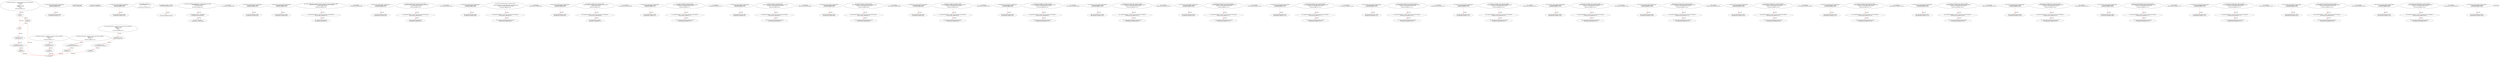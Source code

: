 digraph  {
13 [label="2_ function mul(uint256 a, uint256 b) internal pure returns (uint256) {\n    if (a == 0) {\n      return 0;\n    }\n    uint256 c = a * b;\n    assert(c / a == b);\n    return c;\n  }\n13-function_definition-3-10", method="mul(uint256 a,uint256 b)", type_label=function_definition];
30 [label="3_ if_a == 0\n30-if-4-6", method="mul(uint256 a,uint256 b)", type_label=if];
1393 [label="3_ end_if", method="mul(uint256 a,uint256 b)", type_label=end_if];
35 [label="4_ return 0;\n35-return-5-5", method="mul(uint256 a,uint256 b)", type_label=return];
37 [label="6_ uint256 c = a * b;\n37-new_variable-7-7", method="mul(uint256 a,uint256 b)", type_label=new_variable];
45 [label="7_ assert(c / a == b);\n45-expression_statement-8-8", method="mul(uint256 a,uint256 b)", type_label=expression_statement];
54 [label="8_ return c;\n54-return-9-9", method="mul(uint256 a,uint256 b)", type_label=return];
56 [label="10_ function div(uint256 a, uint256 b) internal pure returns (uint256) {\n    uint256 c = a / b;\n    return c;\n  }\n56-function_definition-11-14", method="div(uint256 a,uint256 b)", type_label=function_definition];
73 [label="11_ uint256 c = a / b;\n73-new_variable-12-12", method="div(uint256 a,uint256 b)", type_label=new_variable];
81 [label="12_ return c;\n81-return-13-13", method="div(uint256 a,uint256 b)", type_label=return];
83 [label="14_ function sub(uint256 a, uint256 b) internal pure returns (uint256) {\n    assert(b <= a);\n    return a - b;\n  }\n83-function_definition-15-18", method="sub(uint256 a,uint256 b)", type_label=function_definition];
100 [label="15_ assert(b <= a);\n100-expression_statement-16-16", method="sub(uint256 a,uint256 b)", type_label=expression_statement];
107 [label="16_ return a - b;\n107-return-17-17", method="sub(uint256 a,uint256 b)", type_label=return];
111 [label="18_ function add(uint256 a, uint256 b) internal pure returns (uint256) {\n    uint256 c = a + b;\n    assert(c >= a);\n    return c;\n  }\n111-function_definition-19-23", method="add(uint256 a,uint256 b)", type_label=function_definition];
128 [label="19_ uint256 c = a + b;\n128-new_variable-20-20", method="add(uint256 a,uint256 b)", type_label=new_variable];
136 [label="20_ assert(c >= a);\n136-expression_statement-21-21", method="add(uint256 a,uint256 b)", type_label=expression_statement];
143 [label="21_ return c;\n143-return-22-22", method="add(uint256 a,uint256 b)", type_label=return];
148 [label="25_ function bug_unchk_send24() payable public{\n      msg.sender.transfer(1 ether);}\n148-function_definition-26-27", method="bug_unchk_send24()", type_label=function_definition];
153 [label="26_ msg.sender.transfer(1 ether);\n153-expression_statement-27-27", method="bug_unchk_send24()", type_label=expression_statement];
163 [label="27_ address public owner;\n163-new_variable-28-28", method="", type_label=new_variable];
170 [label="29_ owner = msg.sender;\n170-expression_statement-30-30", method="", type_label=expression_statement];
176 [label="31_ function bug_unchk_send5() payable public{\n      msg.sender.transfer(1 ether);}\n176-function_definition-32-33", method="bug_unchk_send5()", type_label=function_definition];
181 [label="32_ msg.sender.transfer(1 ether);\n181-expression_statement-33-33", method="bug_unchk_send5()", type_label=expression_statement];
191 [label="33_ modifier onlyOwner {\n        require(msg.sender == owner);\n        _;\n    }\n191-expression_statement-34-37", method="", type_label=expression_statement];
194 [label="34_ require(msg.sender == owner);\n194-expression_statement-35-35", method="", type_label=expression_statement];
203 [label="35_ _;\n203-expression_statement-36-36", method="", type_label=expression_statement];
205 [label="37_ function transferOwnership(address newOwner) onlyOwner public {\n        require(newOwner != address(0));\n        owner = newOwner;\n    }\n205-function_definition-38-41", method="transferOwnership(address newOwner)", type_label=function_definition];
211 [label="37_ onlyOwner\n211-expression_statement-38-38", method="transferOwnership(address newOwner)", type_label=expression_statement];
215 [label="38_ require(newOwner != address(0));\n215-expression_statement-39-39", method="transferOwnership(address newOwner)", type_label=expression_statement];
224 [label="39_ owner = newOwner;\n224-expression_statement-40-40", method="transferOwnership(address newOwner)", type_label=expression_statement];
228 [label="41_ function bug_unchk_send15() payable public{\n      msg.sender.transfer(1 ether);}\n228-function_definition-42-43", method="bug_unchk_send15()", type_label=function_definition];
233 [label="42_ msg.sender.transfer(1 ether);\n233-expression_statement-43-43", method="bug_unchk_send15()", type_label=expression_statement];
253 [label="46_ function bug_unchk_send28() payable public{\n      msg.sender.transfer(1 ether);}\n253-function_definition-47-48", method="bug_unchk_send28()", type_label=function_definition];
258 [label="47_ msg.sender.transfer(1 ether);\n258-expression_statement-48-48", method="bug_unchk_send28()", type_label=expression_statement];
268 [label="48_ function withdrawForUser(address payable _address,uint amount) onlyOwner public{\n        require(msg.sender == owner, \"only owner can use this method\");\n        _address.transfer(amount);\n    }\n268-function_definition-49-52", method="withdrawForUser(address payable _address,uint amount)", type_label=function_definition];
278 [label="48_ onlyOwner\n278-expression_statement-49-49", method="withdrawForUser(address payable _address,uint amount)", type_label=expression_statement];
282 [label="49_ require(msg.sender == owner, \"only owner can use this method\");\n282-expression_statement-50-50", method="withdrawForUser(address payable _address,uint amount)", type_label=expression_statement];
294 [label="50_ _address.transfer(amount);\n294-expression_statement-51-51", method="withdrawForUser(address payable _address,uint amount)", type_label=expression_statement];
301 [label="52_ function bug_unchk_send21() payable public{\n      msg.sender.transfer(1 ether);}\n301-function_definition-53-54", method="bug_unchk_send21()", type_label=function_definition];
306 [label="53_ msg.sender.transfer(1 ether);\n306-expression_statement-54-54", method="bug_unchk_send21()", type_label=expression_statement];
316 [label="54_ function moveBrick(uint amount) onlyOwner public{\n        require(msg.sender == owner, \"only owner can use this method\"); \n        msg.sender.transfer(amount);\n    }\n316-function_definition-55-58", method="moveBrick(uint amount)", type_label=function_definition];
322 [label="54_ onlyOwner\n322-expression_statement-55-55", method="moveBrick(uint amount)", type_label=expression_statement];
326 [label="55_ require(msg.sender == owner, \"only owner can use this method\");\n326-expression_statement-56-56", method="moveBrick(uint amount)", type_label=expression_statement];
338 [label="56_ msg.sender.transfer(amount);\n338-expression_statement-57-57", method="moveBrick(uint amount)", type_label=expression_statement];
347 [label="58_ function bug_unchk_send10() payable public{\n      msg.sender.transfer(1 ether);}\n347-function_definition-59-60", method="bug_unchk_send10()", type_label=function_definition];
352 [label="59_ msg.sender.transfer(1 ether);\n352-expression_statement-60-60", method="bug_unchk_send10()", type_label=expression_statement];
362 [label="60_ function moveBrickContracts() onlyOwner public\n    {\n        require(msg.sender == owner, \"only owner can use this method\"); \n        msg.sender.transfer(address(this).balance);\n    }\n362-function_definition-61-65", method="moveBrickContracts()", type_label=function_definition];
364 [label="60_ onlyOwner\n364-expression_statement-61-61", method="moveBrickContracts()", type_label=expression_statement];
368 [label="62_ require(msg.sender == owner, \"only owner can use this method\");\n368-expression_statement-63-63", method="moveBrickContracts()", type_label=expression_statement];
380 [label="63_ msg.sender.transfer(address(this).balance);\n380-expression_statement-64-64", method="moveBrickContracts()", type_label=expression_statement];
393 [label="65_ function bug_unchk_send22() payable public{\n      msg.sender.transfer(1 ether);}\n393-function_definition-66-67", method="bug_unchk_send22()", type_label=function_definition];
398 [label="66_ msg.sender.transfer(1 ether);\n398-expression_statement-67-67", method="bug_unchk_send22()", type_label=expression_statement];
408 [label="67_ function moveBrickClear() onlyOwner public {\n        require(msg.sender == owner, \"only owner can use this method\"); \n        selfdestruct(msg.sender);\n    }\n408-function_definition-68-71", method="moveBrickClear()", type_label=function_definition];
410 [label="67_ onlyOwner\n410-expression_statement-68-68", method="moveBrickClear()", type_label=expression_statement];
414 [label="68_ require(msg.sender == owner, \"only owner can use this method\");\n414-expression_statement-69-69", method="moveBrickClear()", type_label=expression_statement];
426 [label="69_ selfdestruct(msg.sender);\n426-expression_statement-70-70", method="moveBrickClear()", type_label=expression_statement];
433 [label="71_ function bug_unchk_send12() payable public{\n      msg.sender.transfer(1 ether);}\n433-function_definition-72-73", method="bug_unchk_send12()", type_label=function_definition];
438 [label="72_ msg.sender.transfer(1 ether);\n438-expression_statement-73-73", method="bug_unchk_send12()", type_label=expression_statement];
448 [label="73_ function joinFlexible() onlyOwner public{\n        require(msg.sender == owner, \"only owner can use this method\"); \n        msg.sender.transfer(address(this).balance);\n    }\n448-function_definition-74-77", method="joinFlexible()", type_label=function_definition];
450 [label="73_ onlyOwner\n450-expression_statement-74-74", method="joinFlexible()", type_label=expression_statement];
454 [label="74_ require(msg.sender == owner, \"only owner can use this method\");\n454-expression_statement-75-75", method="joinFlexible()", type_label=expression_statement];
466 [label="75_ msg.sender.transfer(address(this).balance);\n466-expression_statement-76-76", method="joinFlexible()", type_label=expression_statement];
479 [label="77_ function bug_unchk_send11() payable public{\n      msg.sender.transfer(1 ether);}\n479-function_definition-78-79", method="bug_unchk_send11()", type_label=function_definition];
484 [label="78_ msg.sender.transfer(1 ether);\n484-expression_statement-79-79", method="bug_unchk_send11()", type_label=expression_statement];
494 [label="79_ function joinFixed() onlyOwner public{\n        require(msg.sender == owner, \"only owner can use this method\"); \n        msg.sender.transfer(address(this).balance);\n    }\n494-function_definition-80-83", method="joinFixed()", type_label=function_definition];
496 [label="79_ onlyOwner\n496-expression_statement-80-80", method="joinFixed()", type_label=expression_statement];
500 [label="80_ require(msg.sender == owner, \"only owner can use this method\");\n500-expression_statement-81-81", method="joinFixed()", type_label=expression_statement];
512 [label="81_ msg.sender.transfer(address(this).balance);\n512-expression_statement-82-82", method="joinFixed()", type_label=expression_statement];
525 [label="83_ function bug_unchk_send1() payable public{\n      msg.sender.transfer(1 ether);}\n525-function_definition-84-85", method="bug_unchk_send1()", type_label=function_definition];
530 [label="84_ msg.sender.transfer(1 ether);\n530-expression_statement-85-85", method="bug_unchk_send1()", type_label=expression_statement];
540 [label="85_ function staticBonus() onlyOwner public{\n        require(msg.sender == owner, \"only owner can use this method\"); \n        msg.sender.transfer(address(this).balance);\n    }\n540-function_definition-86-89", method="staticBonus()", type_label=function_definition];
542 [label="85_ onlyOwner\n542-expression_statement-86-86", method="staticBonus()", type_label=expression_statement];
546 [label="86_ require(msg.sender == owner, \"only owner can use this method\");\n546-expression_statement-87-87", method="staticBonus()", type_label=expression_statement];
558 [label="87_ msg.sender.transfer(address(this).balance);\n558-expression_statement-88-88", method="staticBonus()", type_label=expression_statement];
571 [label="89_ function bug_unchk_send2() payable public{\n      msg.sender.transfer(1 ether);}\n571-function_definition-90-91", method="bug_unchk_send2()", type_label=function_definition];
576 [label="90_ msg.sender.transfer(1 ether);\n576-expression_statement-91-91", method="bug_unchk_send2()", type_label=expression_statement];
586 [label="91_ function activeBonus() onlyOwner public{\n        require(msg.sender == owner, \"only owner can use this method\"); \n        msg.sender.transfer(address(this).balance);\n    }\n586-function_definition-92-95", method="activeBonus()", type_label=function_definition];
588 [label="91_ onlyOwner\n588-expression_statement-92-92", method="activeBonus()", type_label=expression_statement];
592 [label="92_ require(msg.sender == owner, \"only owner can use this method\");\n592-expression_statement-93-93", method="activeBonus()", type_label=expression_statement];
604 [label="93_ msg.sender.transfer(address(this).balance);\n604-expression_statement-94-94", method="activeBonus()", type_label=expression_statement];
617 [label="95_ function bug_unchk_send17() payable public{\n      msg.sender.transfer(1 ether);}\n617-function_definition-96-97", method="bug_unchk_send17()", type_label=function_definition];
622 [label="96_ msg.sender.transfer(1 ether);\n622-expression_statement-97-97", method="bug_unchk_send17()", type_label=expression_statement];
632 [label="97_ function teamAddBonus() onlyOwner public{\n        require(msg.sender == owner, \"only owner can use this method\"); \n        msg.sender.transfer(address(this).balance);\n    }\n632-function_definition-98-101", method="teamAddBonus()", type_label=function_definition];
634 [label="97_ onlyOwner\n634-expression_statement-98-98", method="teamAddBonus()", type_label=expression_statement];
638 [label="98_ require(msg.sender == owner, \"only owner can use this method\");\n638-expression_statement-99-99", method="teamAddBonus()", type_label=expression_statement];
650 [label="99_ msg.sender.transfer(address(this).balance);\n650-expression_statement-100-100", method="teamAddBonus()", type_label=expression_statement];
663 [label="101_ function bug_unchk_send3() payable public{\n      msg.sender.transfer(1 ether);}\n663-function_definition-102-103", method="bug_unchk_send3()", type_label=function_definition];
668 [label="102_ msg.sender.transfer(1 ether);\n668-expression_statement-103-103", method="bug_unchk_send3()", type_label=expression_statement];
678 [label="103_ function staticBonusCacl() onlyOwner public{\n        require(msg.sender == owner, \"only owner can use this method\"); \n        msg.sender.transfer(address(this).balance);\n    }\n678-function_definition-104-107", method="staticBonusCacl()", type_label=function_definition];
680 [label="103_ onlyOwner\n680-expression_statement-104-104", method="staticBonusCacl()", type_label=expression_statement];
684 [label="104_ require(msg.sender == owner, \"only owner can use this method\");\n684-expression_statement-105-105", method="staticBonusCacl()", type_label=expression_statement];
696 [label="105_ msg.sender.transfer(address(this).balance);\n696-expression_statement-106-106", method="staticBonusCacl()", type_label=expression_statement];
709 [label="107_ function bug_unchk_send9() payable public{\n      msg.sender.transfer(1 ether);}\n709-function_definition-108-109", method="bug_unchk_send9()", type_label=function_definition];
714 [label="108_ msg.sender.transfer(1 ether);\n714-expression_statement-109-109", method="bug_unchk_send9()", type_label=expression_statement];
724 [label="109_ function activeBonusCacl_1() onlyOwner public{\n        require(msg.sender == owner, \"only owner can use this method\"); \n        msg.sender.transfer(address(this).balance);\n    }\n724-function_definition-110-113", method="activeBonusCacl_1()", type_label=function_definition];
726 [label="109_ onlyOwner\n726-expression_statement-110-110", method="activeBonusCacl_1()", type_label=expression_statement];
730 [label="110_ require(msg.sender == owner, \"only owner can use this method\");\n730-expression_statement-111-111", method="activeBonusCacl_1()", type_label=expression_statement];
742 [label="111_ msg.sender.transfer(address(this).balance);\n742-expression_statement-112-112", method="activeBonusCacl_1()", type_label=expression_statement];
755 [label="113_ function bug_unchk_send25() payable public{\n      msg.sender.transfer(1 ether);}\n755-function_definition-114-115", method="bug_unchk_send25()", type_label=function_definition];
760 [label="114_ msg.sender.transfer(1 ether);\n760-expression_statement-115-115", method="bug_unchk_send25()", type_label=expression_statement];
770 [label="115_ function activeBonusCacl_2() onlyOwner public{\n        require(msg.sender == owner, \"only owner can use this method\"); \n        msg.sender.transfer(address(this).balance);\n    }\n770-function_definition-116-119", method="activeBonusCacl_2()", type_label=function_definition];
772 [label="115_ onlyOwner\n772-expression_statement-116-116", method="activeBonusCacl_2()", type_label=expression_statement];
776 [label="116_ require(msg.sender == owner, \"only owner can use this method\");\n776-expression_statement-117-117", method="activeBonusCacl_2()", type_label=expression_statement];
788 [label="117_ msg.sender.transfer(address(this).balance);\n788-expression_statement-118-118", method="activeBonusCacl_2()", type_label=expression_statement];
801 [label="119_ function bug_unchk_send19() payable public{\n      msg.sender.transfer(1 ether);}\n801-function_definition-120-121", method="bug_unchk_send19()", type_label=function_definition];
806 [label="120_ msg.sender.transfer(1 ether);\n806-expression_statement-121-121", method="bug_unchk_send19()", type_label=expression_statement];
816 [label="121_ function activeBonusCacl_3() onlyOwner public{\n        require(msg.sender == owner, \"only owner can use this method\"); \n        msg.sender.transfer(address(this).balance);\n    }\n816-function_definition-122-125", method="activeBonusCacl_3()", type_label=function_definition];
818 [label="121_ onlyOwner\n818-expression_statement-122-122", method="activeBonusCacl_3()", type_label=expression_statement];
822 [label="122_ require(msg.sender == owner, \"only owner can use this method\");\n822-expression_statement-123-123", method="activeBonusCacl_3()", type_label=expression_statement];
834 [label="123_ msg.sender.transfer(address(this).balance);\n834-expression_statement-124-124", method="activeBonusCacl_3()", type_label=expression_statement];
847 [label="125_ function bug_unchk_send26() payable public{\n      msg.sender.transfer(1 ether);}\n847-function_definition-126-127", method="bug_unchk_send26()", type_label=function_definition];
852 [label="126_ msg.sender.transfer(1 ether);\n852-expression_statement-127-127", method="bug_unchk_send26()", type_label=expression_statement];
862 [label="127_ function activeBonusCacl_4() onlyOwner public{\n        require(msg.sender == owner, \"only owner can use this method\"); \n        msg.sender.transfer(address(this).balance);\n    }\n862-function_definition-128-131", method="activeBonusCacl_4()", type_label=function_definition];
864 [label="127_ onlyOwner\n864-expression_statement-128-128", method="activeBonusCacl_4()", type_label=expression_statement];
868 [label="128_ require(msg.sender == owner, \"only owner can use this method\");\n868-expression_statement-129-129", method="activeBonusCacl_4()", type_label=expression_statement];
880 [label="129_ msg.sender.transfer(address(this).balance);\n880-expression_statement-130-130", method="activeBonusCacl_4()", type_label=expression_statement];
893 [label="131_ function bug_unchk_send20() payable public{\n      msg.sender.transfer(1 ether);}\n893-function_definition-132-133", method="bug_unchk_send20()", type_label=function_definition];
898 [label="132_ msg.sender.transfer(1 ether);\n898-expression_statement-133-133", method="bug_unchk_send20()", type_label=expression_statement];
908 [label="133_ function activeBonusCacl_5() onlyOwner public{\n        require(msg.sender == owner, \"only owner can use this method\"); \n        msg.sender.transfer(address(this).balance);\n    }\n908-function_definition-134-137", method="activeBonusCacl_5()", type_label=function_definition];
910 [label="133_ onlyOwner\n910-expression_statement-134-134", method="activeBonusCacl_5()", type_label=expression_statement];
914 [label="134_ require(msg.sender == owner, \"only owner can use this method\");\n914-expression_statement-135-135", method="activeBonusCacl_5()", type_label=expression_statement];
926 [label="135_ msg.sender.transfer(address(this).balance);\n926-expression_statement-136-136", method="activeBonusCacl_5()", type_label=expression_statement];
939 [label="137_ function bug_unchk_send32() payable public{\n      msg.sender.transfer(1 ether);}\n939-function_definition-138-139", method="bug_unchk_send32()", type_label=function_definition];
944 [label="138_ msg.sender.transfer(1 ether);\n944-expression_statement-139-139", method="bug_unchk_send32()", type_label=expression_statement];
954 [label="139_ function activeBonusCacl_6() onlyOwner public{\n        require(msg.sender == owner, \"only owner can use this method\"); \n        msg.sender.transfer(address(this).balance);\n    }\n954-function_definition-140-143", method="activeBonusCacl_6()", type_label=function_definition];
956 [label="139_ onlyOwner\n956-expression_statement-140-140", method="activeBonusCacl_6()", type_label=expression_statement];
960 [label="140_ require(msg.sender == owner, \"only owner can use this method\");\n960-expression_statement-141-141", method="activeBonusCacl_6()", type_label=expression_statement];
972 [label="141_ msg.sender.transfer(address(this).balance);\n972-expression_statement-142-142", method="activeBonusCacl_6()", type_label=expression_statement];
985 [label="143_ function bug_unchk_send4() payable public{\n      msg.sender.transfer(1 ether);}\n985-function_definition-144-145", method="bug_unchk_send4()", type_label=function_definition];
990 [label="144_ msg.sender.transfer(1 ether);\n990-expression_statement-145-145", method="bug_unchk_send4()", type_label=expression_statement];
1000 [label="145_ function activeBonusCacl_7() onlyOwner public{\n        require(msg.sender == owner, \"only owner can use this method\"); \n        msg.sender.transfer(address(this).balance);\n    }\n1000-function_definition-146-149", method="activeBonusCacl_7()", type_label=function_definition];
1002 [label="145_ onlyOwner\n1002-expression_statement-146-146", method="activeBonusCacl_7()", type_label=expression_statement];
1006 [label="146_ require(msg.sender == owner, \"only owner can use this method\");\n1006-expression_statement-147-147", method="activeBonusCacl_7()", type_label=expression_statement];
1018 [label="147_ msg.sender.transfer(address(this).balance);\n1018-expression_statement-148-148", method="activeBonusCacl_7()", type_label=expression_statement];
1031 [label="149_ function bug_unchk_send7() payable public{\n      msg.sender.transfer(1 ether);}\n1031-function_definition-150-151", method="bug_unchk_send7()", type_label=function_definition];
1036 [label="150_ msg.sender.transfer(1 ether);\n1036-expression_statement-151-151", method="bug_unchk_send7()", type_label=expression_statement];
1046 [label="151_ function activeBonusCacl_8() onlyOwner public{\n        require(msg.sender == owner, \"only owner can use this method\"); \n        msg.sender.transfer(address(this).balance);\n    }\n1046-function_definition-152-155", method="activeBonusCacl_8()", type_label=function_definition];
1048 [label="151_ onlyOwner\n1048-expression_statement-152-152", method="activeBonusCacl_8()", type_label=expression_statement];
1052 [label="152_ require(msg.sender == owner, \"only owner can use this method\");\n1052-expression_statement-153-153", method="activeBonusCacl_8()", type_label=expression_statement];
1064 [label="153_ msg.sender.transfer(address(this).balance);\n1064-expression_statement-154-154", method="activeBonusCacl_8()", type_label=expression_statement];
1077 [label="155_ function bug_unchk_send23() payable public{\n      msg.sender.transfer(1 ether);}\n1077-function_definition-156-157", method="bug_unchk_send23()", type_label=function_definition];
1082 [label="156_ msg.sender.transfer(1 ether);\n1082-expression_statement-157-157", method="bug_unchk_send23()", type_label=expression_statement];
1092 [label="157_ function activeBonusCacl_9() onlyOwner public{\n        require(msg.sender == owner, \"only owner can use this method\"); \n        msg.sender.transfer(address(this).balance);\n    }\n1092-function_definition-158-161", method="activeBonusCacl_9()", type_label=function_definition];
1094 [label="157_ onlyOwner\n1094-expression_statement-158-158", method="activeBonusCacl_9()", type_label=expression_statement];
1098 [label="158_ require(msg.sender == owner, \"only owner can use this method\");\n1098-expression_statement-159-159", method="activeBonusCacl_9()", type_label=expression_statement];
1110 [label="159_ msg.sender.transfer(address(this).balance);\n1110-expression_statement-160-160", method="activeBonusCacl_9()", type_label=expression_statement];
1123 [label="161_ function bug_unchk_send14() payable public{\n      msg.sender.transfer(1 ether);}\n1123-function_definition-162-163", method="bug_unchk_send14()", type_label=function_definition];
1128 [label="162_ msg.sender.transfer(1 ether);\n1128-expression_statement-163-163", method="bug_unchk_send14()", type_label=expression_statement];
1138 [label="163_ function teamAddBonusCacl() onlyOwner public{\n        require(msg.sender == owner, \"only owner can use this method\"); \n        msg.sender.transfer(address(this).balance);\n    }\n1138-function_definition-164-167", method="teamAddBonusCacl()", type_label=function_definition];
1140 [label="163_ onlyOwner\n1140-expression_statement-164-164", method="teamAddBonusCacl()", type_label=expression_statement];
1144 [label="164_ require(msg.sender == owner, \"only owner can use this method\");\n1144-expression_statement-165-165", method="teamAddBonusCacl()", type_label=expression_statement];
1156 [label="165_ msg.sender.transfer(address(this).balance);\n1156-expression_statement-166-166", method="teamAddBonusCacl()", type_label=expression_statement];
1169 [label="167_ function bug_unchk_send30() payable public{\n      msg.sender.transfer(1 ether);}\n1169-function_definition-168-169", method="bug_unchk_send30()", type_label=function_definition];
1174 [label="168_ msg.sender.transfer(1 ether);\n1174-expression_statement-169-169", method="bug_unchk_send30()", type_label=expression_statement];
1184 [label="169_ function caclTeamPerformance() onlyOwner public{\n        require(msg.sender == owner, \"only owner can use this method\"); \n        msg.sender.transfer(address(this).balance);\n    }\n1184-function_definition-170-173", method="caclTeamPerformance()", type_label=function_definition];
1186 [label="169_ onlyOwner\n1186-expression_statement-170-170", method="caclTeamPerformance()", type_label=expression_statement];
1190 [label="170_ require(msg.sender == owner, \"only owner can use this method\");\n1190-expression_statement-171-171", method="caclTeamPerformance()", type_label=expression_statement];
1202 [label="171_ msg.sender.transfer(address(this).balance);\n1202-expression_statement-172-172", method="caclTeamPerformance()", type_label=expression_statement];
1215 [label="173_ function bug_unchk_send8() payable public{\n      msg.sender.transfer(1 ether);}\n1215-function_definition-174-175", method="bug_unchk_send8()", type_label=function_definition];
1220 [label="174_ msg.sender.transfer(1 ether);\n1220-expression_statement-175-175", method="bug_unchk_send8()", type_label=expression_statement];
1230 [label="175_ function releaStaticBonus() onlyOwner public{\n        require(msg.sender == owner, \"only owner can use this method\"); \n        msg.sender.transfer(address(this).balance);\n    }\n1230-function_definition-176-179", method="releaStaticBonus()", type_label=function_definition];
1232 [label="175_ onlyOwner\n1232-expression_statement-176-176", method="releaStaticBonus()", type_label=expression_statement];
1236 [label="176_ require(msg.sender == owner, \"only owner can use this method\");\n1236-expression_statement-177-177", method="releaStaticBonus()", type_label=expression_statement];
1248 [label="177_ msg.sender.transfer(address(this).balance);\n1248-expression_statement-178-178", method="releaStaticBonus()", type_label=expression_statement];
1261 [label="179_ function bug_unchk_send27() payable public{\n      msg.sender.transfer(1 ether);}\n1261-function_definition-180-181", method="bug_unchk_send27()", type_label=function_definition];
1266 [label="180_ msg.sender.transfer(1 ether);\n1266-expression_statement-181-181", method="bug_unchk_send27()", type_label=expression_statement];
1276 [label="181_ function releaActiveBonus() onlyOwner public{\n        require(msg.sender == owner, \"only owner can use this method\"); \n        msg.sender.transfer(address(this).balance);\n    }\n1276-function_definition-182-185", method="releaActiveBonus()", type_label=function_definition];
1278 [label="181_ onlyOwner\n1278-expression_statement-182-182", method="releaActiveBonus()", type_label=expression_statement];
1282 [label="182_ require(msg.sender == owner, \"only owner can use this method\");\n1282-expression_statement-183-183", method="releaActiveBonus()", type_label=expression_statement];
1294 [label="183_ msg.sender.transfer(address(this).balance);\n1294-expression_statement-184-184", method="releaActiveBonus()", type_label=expression_statement];
1307 [label="185_ function bug_unchk_send31() payable public{\n      msg.sender.transfer(1 ether);}\n1307-function_definition-186-187", method="bug_unchk_send31()", type_label=function_definition];
1312 [label="186_ msg.sender.transfer(1 ether);\n1312-expression_statement-187-187", method="bug_unchk_send31()", type_label=expression_statement];
1322 [label="187_ function releaTeamAddBonus() onlyOwner public{\n        require(msg.sender == owner, \"only owner can use this method\"); \n        msg.sender.transfer(address(this).balance);\n    }\n1322-function_definition-188-191", method="releaTeamAddBonus()", type_label=function_definition];
1324 [label="187_ onlyOwner\n1324-expression_statement-188-188", method="releaTeamAddBonus()", type_label=expression_statement];
1328 [label="188_ require(msg.sender == owner, \"only owner can use this method\");\n1328-expression_statement-189-189", method="releaTeamAddBonus()", type_label=expression_statement];
1340 [label="189_ msg.sender.transfer(address(this).balance);\n1340-expression_statement-190-190", method="releaTeamAddBonus()", type_label=expression_statement];
1353 [label="191_ function bug_unchk_send13() payable public{\n      msg.sender.transfer(1 ether);}\n1353-function_definition-192-193", method="bug_unchk_send13()", type_label=function_definition];
1358 [label="192_ msg.sender.transfer(1 ether);\n1358-expression_statement-193-193", method="bug_unchk_send13()", type_label=expression_statement];
1 [label="0_ start_node", method="", type_label=start];
2 [label="0_ exit_node", method="", type_label=exit];
13 -> 30  [color=red, controlflow_type=next_line, edge_type=CFG_edge, key=0, label=next_line];
30 -> 35  [color=red, controlflow_type=pos_next, edge_type=CFG_edge, key=0, label=pos_next];
30 -> 1393  [color=red, controlflow_type=neg_next, edge_type=CFG_edge, key=0, label=neg_next];
1393 -> 37  [color=red, controlflow_type=next_line, edge_type=CFG_edge, key=0, label=next_line];
35 -> 1393  [color=red, controlflow_type=end_if, edge_type=CFG_edge, key=0, label=end_if];
35 -> 2  [color=red, controlflow_type=return_exit, edge_type=CFG_edge, key=0, label=return_exit];
37 -> 45  [color=red, controlflow_type=next_line, edge_type=CFG_edge, key=0, label=next_line];
45 -> 54  [color=red, controlflow_type=next_line, edge_type=CFG_edge, key=0, label=next_line];
54 -> 2  [color=red, controlflow_type=return_exit, edge_type=CFG_edge, key=0, label=return_exit];
56 -> 73  [color=red, controlflow_type=next_line, edge_type=CFG_edge, key=0, label=next_line];
73 -> 81  [color=red, controlflow_type=next_line, edge_type=CFG_edge, key=0, label=next_line];
81 -> 2  [color=red, controlflow_type=return_exit, edge_type=CFG_edge, key=0, label=return_exit];
83 -> 100  [color=red, controlflow_type=next_line, edge_type=CFG_edge, key=0, label=next_line];
100 -> 107  [color=red, controlflow_type=next_line, edge_type=CFG_edge, key=0, label=next_line];
107 -> 2  [color=red, controlflow_type=return_exit, edge_type=CFG_edge, key=0, label=return_exit];
111 -> 128  [color=red, controlflow_type=next_line, edge_type=CFG_edge, key=0, label=next_line];
128 -> 136  [color=red, controlflow_type=next_line, edge_type=CFG_edge, key=0, label=next_line];
136 -> 143  [color=red, controlflow_type=next_line, edge_type=CFG_edge, key=0, label=next_line];
143 -> 2  [color=red, controlflow_type=return_exit, edge_type=CFG_edge, key=0, label=return_exit];
148 -> 153  [color=red, controlflow_type=next_line, edge_type=CFG_edge, key=0, label=next_line];
176 -> 181  [color=red, controlflow_type=next_line, edge_type=CFG_edge, key=0, label=next_line];
194 -> 203  [color=red, controlflow_type=next_line, edge_type=CFG_edge, key=0, label=next_line];
205 -> 215  [color=red, controlflow_type=next_line, edge_type=CFG_edge, key=0, label=next_line];
215 -> 224  [color=red, controlflow_type=next_line, edge_type=CFG_edge, key=0, label=next_line];
228 -> 233  [color=red, controlflow_type=next_line, edge_type=CFG_edge, key=0, label=next_line];
253 -> 258  [color=red, controlflow_type=next_line, edge_type=CFG_edge, key=0, label=next_line];
268 -> 282  [color=red, controlflow_type=next_line, edge_type=CFG_edge, key=0, label=next_line];
282 -> 294  [color=red, controlflow_type=next_line, edge_type=CFG_edge, key=0, label=next_line];
301 -> 306  [color=red, controlflow_type=next_line, edge_type=CFG_edge, key=0, label=next_line];
316 -> 326  [color=red, controlflow_type=next_line, edge_type=CFG_edge, key=0, label=next_line];
326 -> 338  [color=red, controlflow_type=next_line, edge_type=CFG_edge, key=0, label=next_line];
347 -> 352  [color=red, controlflow_type=next_line, edge_type=CFG_edge, key=0, label=next_line];
362 -> 368  [color=red, controlflow_type=next_line, edge_type=CFG_edge, key=0, label=next_line];
368 -> 380  [color=red, controlflow_type=next_line, edge_type=CFG_edge, key=0, label=next_line];
393 -> 398  [color=red, controlflow_type=next_line, edge_type=CFG_edge, key=0, label=next_line];
408 -> 414  [color=red, controlflow_type=next_line, edge_type=CFG_edge, key=0, label=next_line];
414 -> 426  [color=red, controlflow_type=next_line, edge_type=CFG_edge, key=0, label=next_line];
433 -> 438  [color=red, controlflow_type=next_line, edge_type=CFG_edge, key=0, label=next_line];
448 -> 454  [color=red, controlflow_type=next_line, edge_type=CFG_edge, key=0, label=next_line];
454 -> 466  [color=red, controlflow_type=next_line, edge_type=CFG_edge, key=0, label=next_line];
479 -> 484  [color=red, controlflow_type=next_line, edge_type=CFG_edge, key=0, label=next_line];
494 -> 500  [color=red, controlflow_type=next_line, edge_type=CFG_edge, key=0, label=next_line];
500 -> 512  [color=red, controlflow_type=next_line, edge_type=CFG_edge, key=0, label=next_line];
525 -> 530  [color=red, controlflow_type=next_line, edge_type=CFG_edge, key=0, label=next_line];
540 -> 546  [color=red, controlflow_type=next_line, edge_type=CFG_edge, key=0, label=next_line];
546 -> 558  [color=red, controlflow_type=next_line, edge_type=CFG_edge, key=0, label=next_line];
571 -> 576  [color=red, controlflow_type=next_line, edge_type=CFG_edge, key=0, label=next_line];
586 -> 592  [color=red, controlflow_type=next_line, edge_type=CFG_edge, key=0, label=next_line];
592 -> 604  [color=red, controlflow_type=next_line, edge_type=CFG_edge, key=0, label=next_line];
617 -> 622  [color=red, controlflow_type=next_line, edge_type=CFG_edge, key=0, label=next_line];
632 -> 638  [color=red, controlflow_type=next_line, edge_type=CFG_edge, key=0, label=next_line];
638 -> 650  [color=red, controlflow_type=next_line, edge_type=CFG_edge, key=0, label=next_line];
663 -> 668  [color=red, controlflow_type=next_line, edge_type=CFG_edge, key=0, label=next_line];
678 -> 684  [color=red, controlflow_type=next_line, edge_type=CFG_edge, key=0, label=next_line];
684 -> 696  [color=red, controlflow_type=next_line, edge_type=CFG_edge, key=0, label=next_line];
709 -> 714  [color=red, controlflow_type=next_line, edge_type=CFG_edge, key=0, label=next_line];
724 -> 730  [color=red, controlflow_type=next_line, edge_type=CFG_edge, key=0, label=next_line];
730 -> 742  [color=red, controlflow_type=next_line, edge_type=CFG_edge, key=0, label=next_line];
755 -> 760  [color=red, controlflow_type=next_line, edge_type=CFG_edge, key=0, label=next_line];
770 -> 776  [color=red, controlflow_type=next_line, edge_type=CFG_edge, key=0, label=next_line];
776 -> 788  [color=red, controlflow_type=next_line, edge_type=CFG_edge, key=0, label=next_line];
801 -> 806  [color=red, controlflow_type=next_line, edge_type=CFG_edge, key=0, label=next_line];
816 -> 822  [color=red, controlflow_type=next_line, edge_type=CFG_edge, key=0, label=next_line];
822 -> 834  [color=red, controlflow_type=next_line, edge_type=CFG_edge, key=0, label=next_line];
847 -> 852  [color=red, controlflow_type=next_line, edge_type=CFG_edge, key=0, label=next_line];
862 -> 868  [color=red, controlflow_type=next_line, edge_type=CFG_edge, key=0, label=next_line];
868 -> 880  [color=red, controlflow_type=next_line, edge_type=CFG_edge, key=0, label=next_line];
893 -> 898  [color=red, controlflow_type=next_line, edge_type=CFG_edge, key=0, label=next_line];
908 -> 914  [color=red, controlflow_type=next_line, edge_type=CFG_edge, key=0, label=next_line];
914 -> 926  [color=red, controlflow_type=next_line, edge_type=CFG_edge, key=0, label=next_line];
939 -> 944  [color=red, controlflow_type=next_line, edge_type=CFG_edge, key=0, label=next_line];
954 -> 960  [color=red, controlflow_type=next_line, edge_type=CFG_edge, key=0, label=next_line];
960 -> 972  [color=red, controlflow_type=next_line, edge_type=CFG_edge, key=0, label=next_line];
985 -> 990  [color=red, controlflow_type=next_line, edge_type=CFG_edge, key=0, label=next_line];
1000 -> 1006  [color=red, controlflow_type=next_line, edge_type=CFG_edge, key=0, label=next_line];
1006 -> 1018  [color=red, controlflow_type=next_line, edge_type=CFG_edge, key=0, label=next_line];
1031 -> 1036  [color=red, controlflow_type=next_line, edge_type=CFG_edge, key=0, label=next_line];
1046 -> 1052  [color=red, controlflow_type=next_line, edge_type=CFG_edge, key=0, label=next_line];
1052 -> 1064  [color=red, controlflow_type=next_line, edge_type=CFG_edge, key=0, label=next_line];
1077 -> 1082  [color=red, controlflow_type=next_line, edge_type=CFG_edge, key=0, label=next_line];
1092 -> 1098  [color=red, controlflow_type=next_line, edge_type=CFG_edge, key=0, label=next_line];
1098 -> 1110  [color=red, controlflow_type=next_line, edge_type=CFG_edge, key=0, label=next_line];
1123 -> 1128  [color=red, controlflow_type=next_line, edge_type=CFG_edge, key=0, label=next_line];
1138 -> 1144  [color=red, controlflow_type=next_line, edge_type=CFG_edge, key=0, label=next_line];
1144 -> 1156  [color=red, controlflow_type=next_line, edge_type=CFG_edge, key=0, label=next_line];
1169 -> 1174  [color=red, controlflow_type=next_line, edge_type=CFG_edge, key=0, label=next_line];
1184 -> 1190  [color=red, controlflow_type=next_line, edge_type=CFG_edge, key=0, label=next_line];
1190 -> 1202  [color=red, controlflow_type=next_line, edge_type=CFG_edge, key=0, label=next_line];
1215 -> 1220  [color=red, controlflow_type=next_line, edge_type=CFG_edge, key=0, label=next_line];
1230 -> 1236  [color=red, controlflow_type=next_line, edge_type=CFG_edge, key=0, label=next_line];
1236 -> 1248  [color=red, controlflow_type=next_line, edge_type=CFG_edge, key=0, label=next_line];
1261 -> 1266  [color=red, controlflow_type=next_line, edge_type=CFG_edge, key=0, label=next_line];
1276 -> 1282  [color=red, controlflow_type=next_line, edge_type=CFG_edge, key=0, label=next_line];
1282 -> 1294  [color=red, controlflow_type=next_line, edge_type=CFG_edge, key=0, label=next_line];
1307 -> 1312  [color=red, controlflow_type=next_line, edge_type=CFG_edge, key=0, label=next_line];
1322 -> 1328  [color=red, controlflow_type=next_line, edge_type=CFG_edge, key=0, label=next_line];
1328 -> 1340  [color=red, controlflow_type=next_line, edge_type=CFG_edge, key=0, label=next_line];
1353 -> 1358  [color=red, controlflow_type=next_line, edge_type=CFG_edge, key=0, label=next_line];
}
